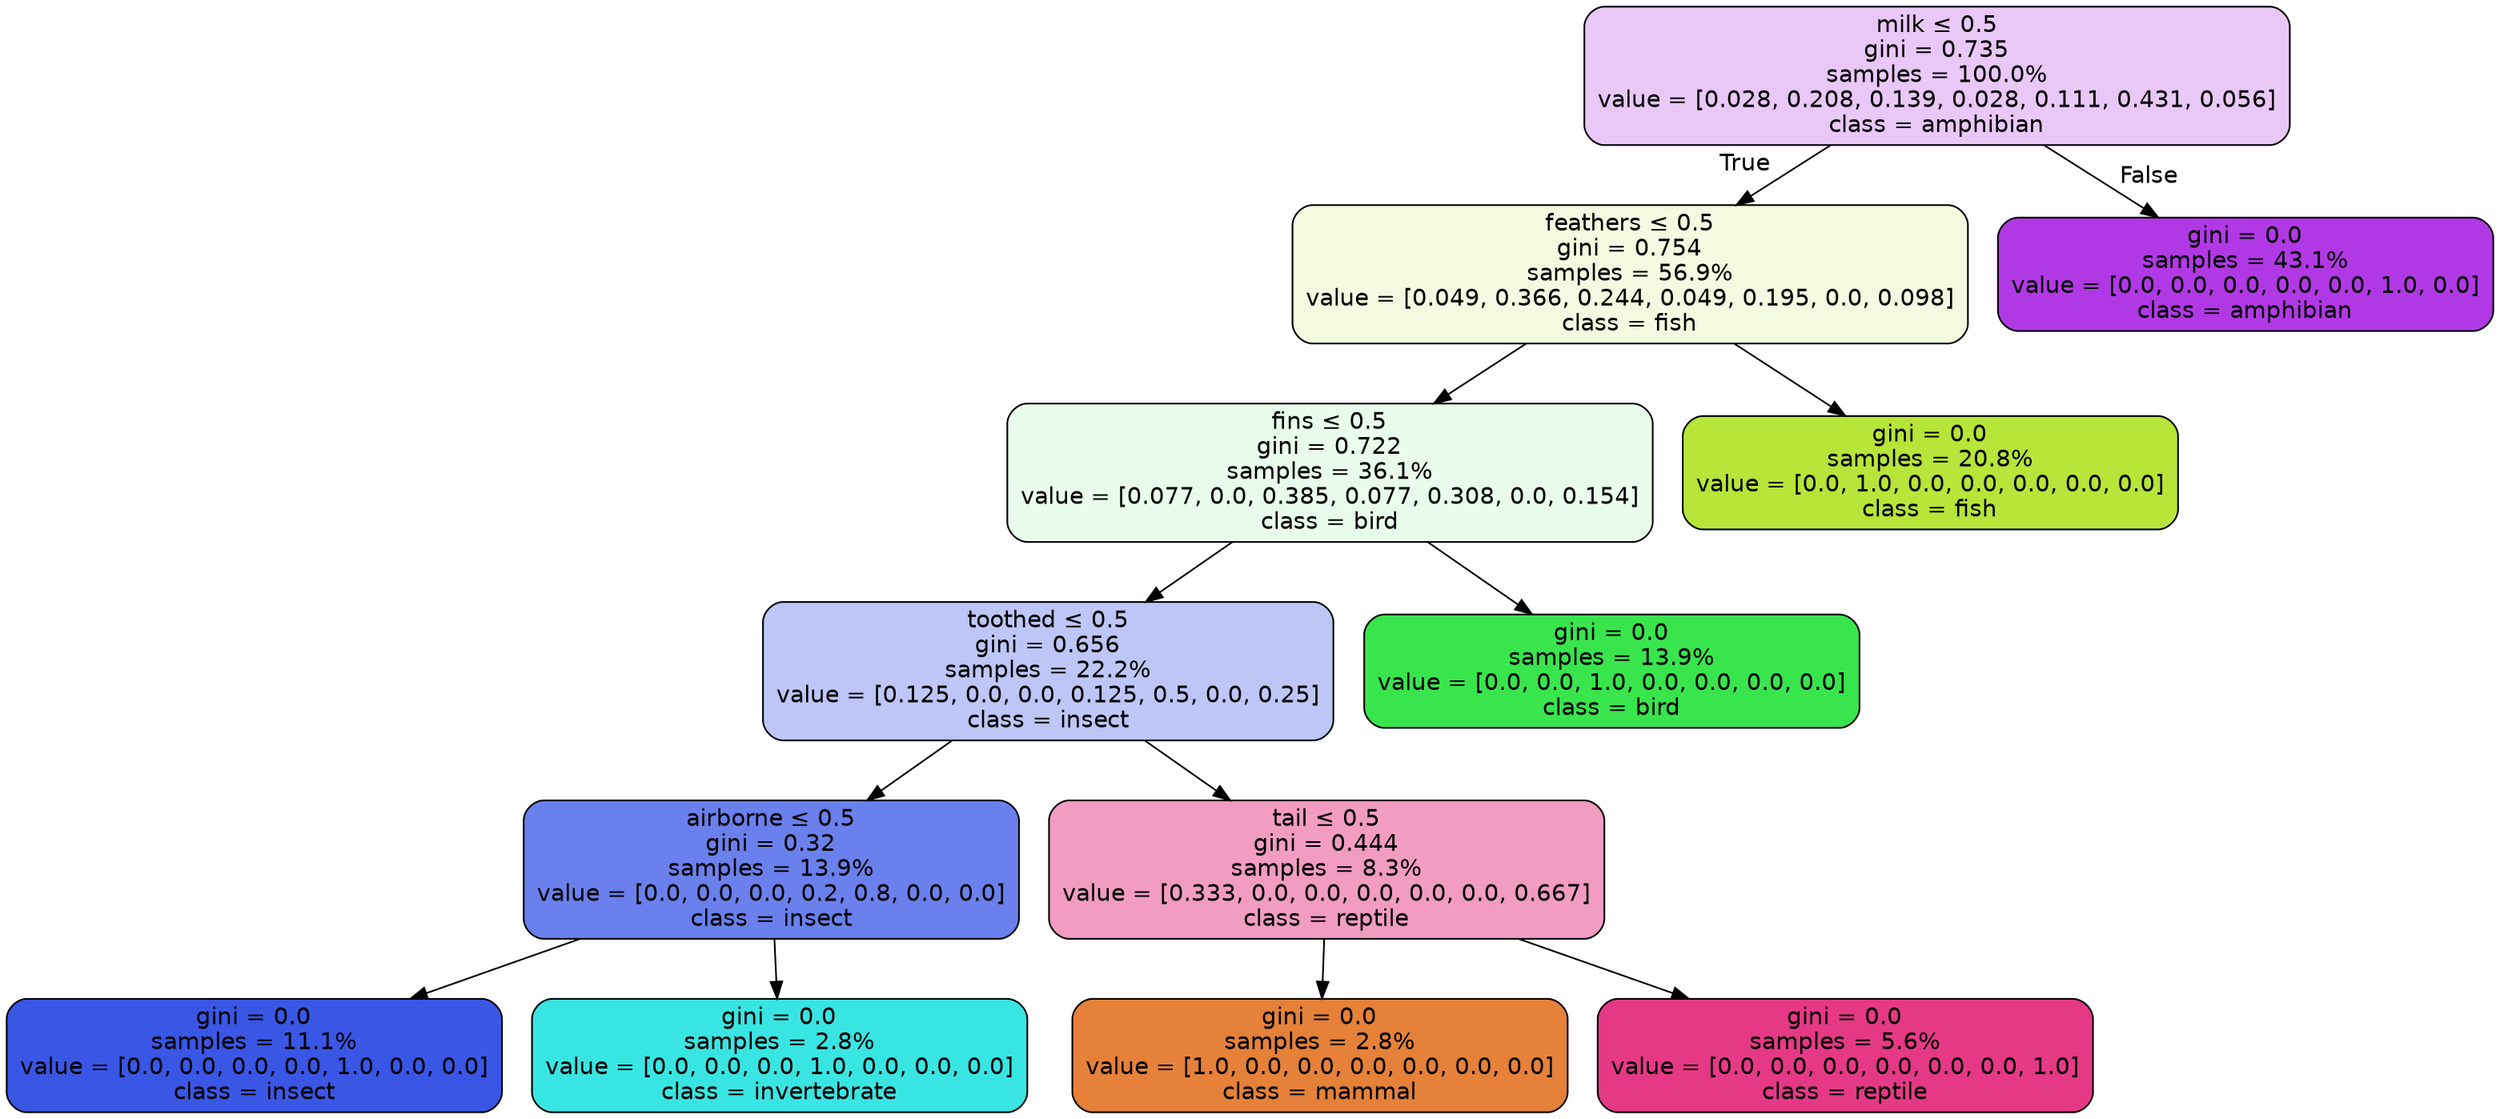 digraph Tree {
node [shape=box, style="filled, rounded", color="black", fontname=helvetica] ;
edge [fontname=helvetica] ;
0 [label=<milk &le; 0.5<br/>gini = 0.735<br/>samples = 100.0%<br/>value = [0.028, 0.208, 0.139, 0.028, 0.111, 0.431, 0.056]<br/>class = amphibian>, fillcolor="#b139e548"] ;
1 [label=<feathers &le; 0.5<br/>gini = 0.754<br/>samples = 56.9%<br/>value = [0.049, 0.366, 0.244, 0.049, 0.195, 0.0, 0.098]<br/>class = fish>, fillcolor="#b7e53929"] ;
0 -> 1 [labeldistance=2.5, labelangle=45, headlabel="True"] ;
2 [label=<fins &le; 0.5<br/>gini = 0.722<br/>samples = 36.1%<br/>value = [0.077, 0.0, 0.385, 0.077, 0.308, 0.0, 0.154]<br/>class = bird>, fillcolor="#39e54d1c"] ;
1 -> 2 ;
3 [label=<toothed &le; 0.5<br/>gini = 0.656<br/>samples = 22.2%<br/>value = [0.125, 0.0, 0.0, 0.125, 0.5, 0.0, 0.25]<br/>class = insect>, fillcolor="#3956e555"] ;
2 -> 3 ;
4 [label=<airborne &le; 0.5<br/>gini = 0.32<br/>samples = 13.9%<br/>value = [0.0, 0.0, 0.0, 0.2, 0.8, 0.0, 0.0]<br/>class = insect>, fillcolor="#3956e5bf"] ;
3 -> 4 ;
5 [label=<gini = 0.0<br/>samples = 11.1%<br/>value = [0.0, 0.0, 0.0, 0.0, 1.0, 0.0, 0.0]<br/>class = insect>, fillcolor="#3956e5ff"] ;
4 -> 5 ;
6 [label=<gini = 0.0<br/>samples = 2.8%<br/>value = [0.0, 0.0, 0.0, 1.0, 0.0, 0.0, 0.0]<br/>class = invertebrate>, fillcolor="#39e5e2ff"] ;
4 -> 6 ;
7 [label=<tail &le; 0.5<br/>gini = 0.444<br/>samples = 8.3%<br/>value = [0.333, 0.0, 0.0, 0.0, 0.0, 0.0, 0.667]<br/>class = reptile>, fillcolor="#e539867f"] ;
3 -> 7 ;
8 [label=<gini = 0.0<br/>samples = 2.8%<br/>value = [1.0, 0.0, 0.0, 0.0, 0.0, 0.0, 0.0]<br/>class = mammal>, fillcolor="#e58139ff"] ;
7 -> 8 ;
9 [label=<gini = 0.0<br/>samples = 5.6%<br/>value = [0.0, 0.0, 0.0, 0.0, 0.0, 0.0, 1.0]<br/>class = reptile>, fillcolor="#e53986ff"] ;
7 -> 9 ;
10 [label=<gini = 0.0<br/>samples = 13.9%<br/>value = [0.0, 0.0, 1.0, 0.0, 0.0, 0.0, 0.0]<br/>class = bird>, fillcolor="#39e54dff"] ;
2 -> 10 ;
11 [label=<gini = 0.0<br/>samples = 20.8%<br/>value = [0.0, 1.0, 0.0, 0.0, 0.0, 0.0, 0.0]<br/>class = fish>, fillcolor="#b7e539ff"] ;
1 -> 11 ;
12 [label=<gini = 0.0<br/>samples = 43.1%<br/>value = [0.0, 0.0, 0.0, 0.0, 0.0, 1.0, 0.0]<br/>class = amphibian>, fillcolor="#b139e5ff"] ;
0 -> 12 [labeldistance=2.5, labelangle=-45, headlabel="False"] ;
}
